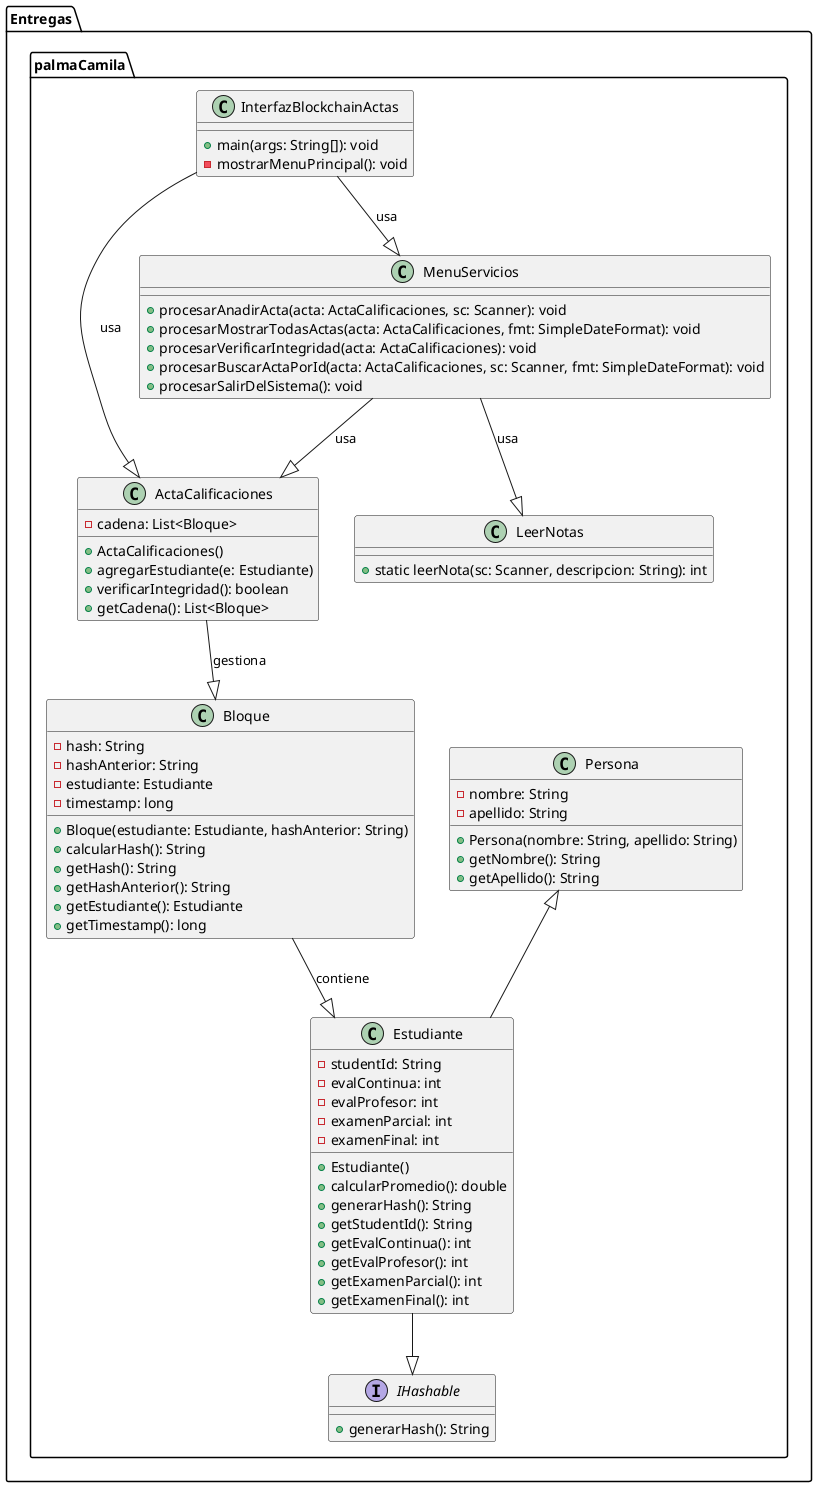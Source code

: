 @startuml

package Entregas.palmaCamila {

  interface IHashable {
    + generarHash(): String
  }

  class Persona {
    - nombre: String
    - apellido: String
    + Persona(nombre: String, apellido: String)
    + getNombre(): String
    + getApellido(): String
  }

  class LeerNotas {
    + static leerNota(sc: Scanner, descripcion: String): int
  }

  class Estudiante {
    - studentId: String
    - evalContinua: int
    - evalProfesor: int
    - examenParcial: int
    - examenFinal: int
    + Estudiante()
    + calcularPromedio(): double
    + generarHash(): String
    + getStudentId(): String
    + getEvalContinua(): int
    + getEvalProfesor(): int
    + getExamenParcial(): int
    + getExamenFinal(): int
  }

  class Bloque {
    - hash: String
    - hashAnterior: String
    - estudiante: Estudiante
    - timestamp: long
    + Bloque(estudiante: Estudiante, hashAnterior: String)
    + calcularHash(): String
    + getHash(): String
    + getHashAnterior(): String
    + getEstudiante(): Estudiante
    + getTimestamp(): long
  }

  class ActaCalificaciones {
    - cadena: List<Bloque>
    + ActaCalificaciones()
    + agregarEstudiante(e: Estudiante)
    + verificarIntegridad(): boolean
    + getCadena(): List<Bloque>
  }

  class MenuServicios {
    + procesarAnadirActa(acta: ActaCalificaciones, sc: Scanner): void
    + procesarMostrarTodasActas(acta: ActaCalificaciones, fmt: SimpleDateFormat): void
    + procesarVerificarIntegridad(acta: ActaCalificaciones): void
    + procesarBuscarActaPorId(acta: ActaCalificaciones, sc: Scanner, fmt: SimpleDateFormat): void
    + procesarSalirDelSistema(): void
  }

  class InterfazBlockchainActas {
    + main(args: String[]): void
    - mostrarMenuPrincipal(): void
  }

  Persona <|-- Estudiante
  Estudiante --|> IHashable
  Bloque --|> Estudiante : contiene
  ActaCalificaciones --|> Bloque : gestiona
  InterfazBlockchainActas --|> MenuServicios : usa
  InterfazBlockchainActas --|> ActaCalificaciones : usa
  MenuServicios --|> LeerNotas : usa
  MenuServicios --|> ActaCalificaciones : usa

}

@enduml
